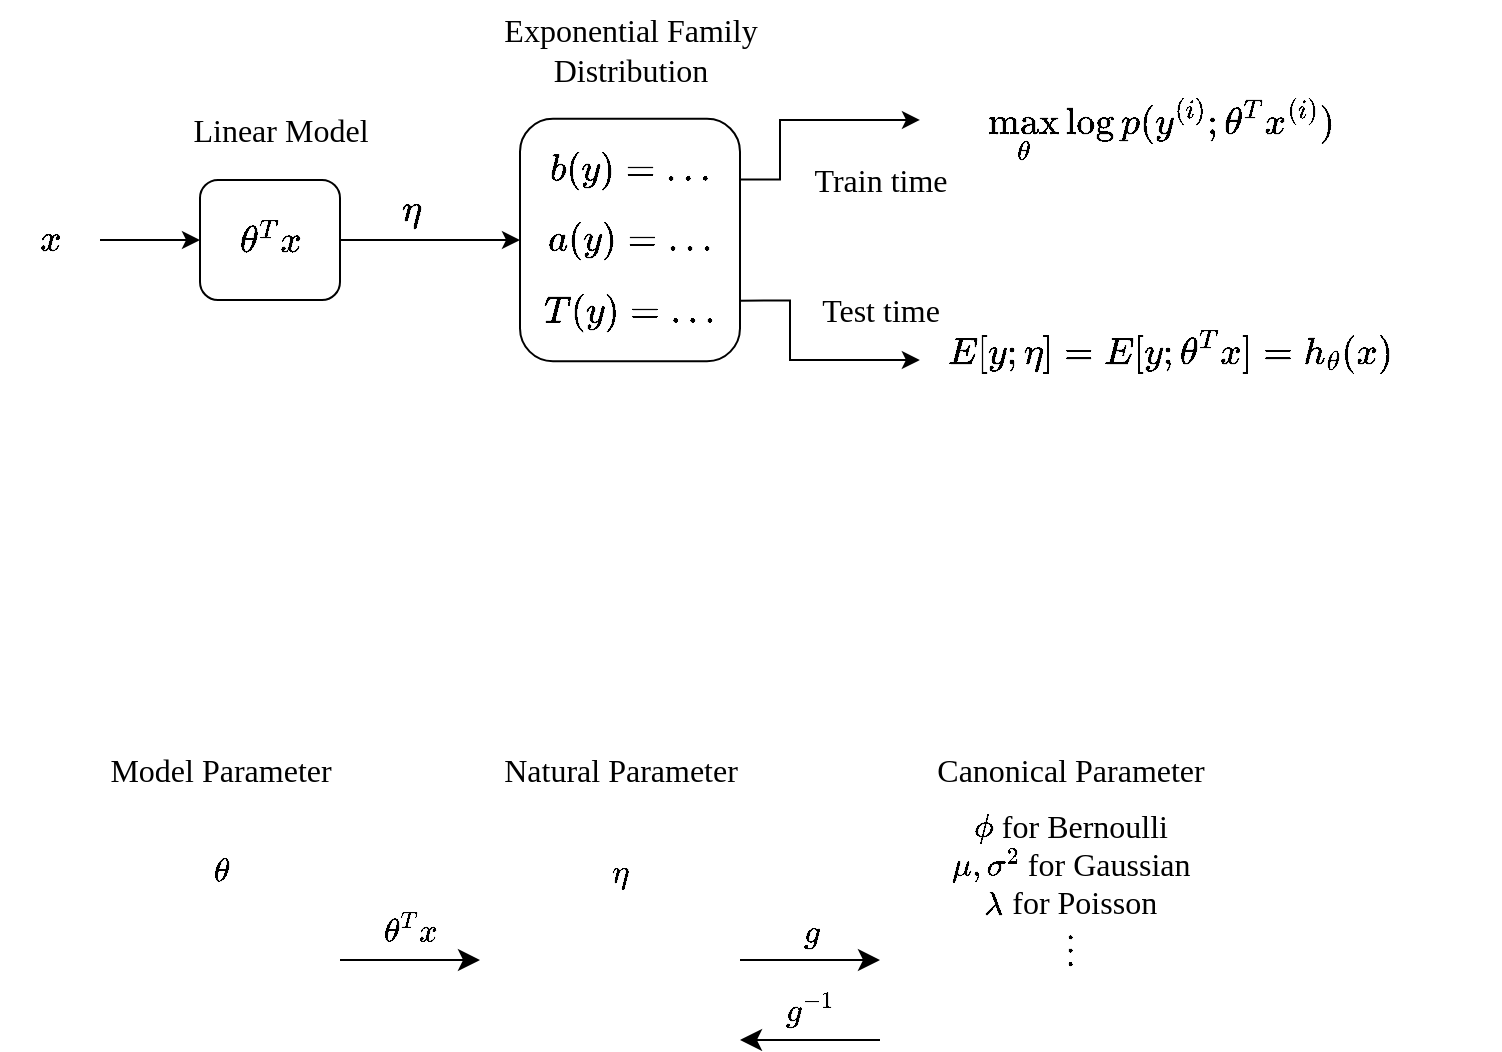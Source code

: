 <mxfile version="27.1.3">
  <diagram name="Page-1" id="8A-6LLFB2WcYGKclbAw4">
    <mxGraphModel dx="685" dy="774" grid="1" gridSize="10" guides="1" tooltips="1" connect="1" arrows="1" fold="1" page="1" pageScale="1" pageWidth="2336" pageHeight="1654" math="1" shadow="0">
      <root>
        <mxCell id="0" />
        <mxCell id="1" parent="0" />
        <mxCell id="QZK2HS5chqRn9Le4Sm2T-8" style="edgeStyle=orthogonalEdgeStyle;rounded=0;orthogonalLoop=1;jettySize=auto;html=1;exitX=1;exitY=0.5;exitDx=0;exitDy=0;entryX=0;entryY=0.5;entryDx=0;entryDy=0;" parent="1" source="QZK2HS5chqRn9Le4Sm2T-1" target="QZK2HS5chqRn9Le4Sm2T-5" edge="1">
          <mxGeometry relative="1" as="geometry" />
        </mxCell>
        <mxCell id="QZK2HS5chqRn9Le4Sm2T-1" value="&lt;font style=&quot;font-size: 16px;&quot;&gt;\(\theta^T x\)&lt;/font&gt;" style="rounded=1;whiteSpace=wrap;html=1;" parent="1" vertex="1">
          <mxGeometry x="450" y="270" width="70" height="60" as="geometry" />
        </mxCell>
        <mxCell id="QZK2HS5chqRn9Le4Sm2T-2" value="&lt;font face=&quot;Georgia&quot; style=&quot;font-size: 16px;&quot;&gt;Linear Model&lt;/font&gt;" style="text;html=1;align=center;verticalAlign=middle;resizable=0;points=[];autosize=1;strokeColor=none;fillColor=none;" parent="1" vertex="1">
          <mxGeometry x="430" y="230" width="120" height="30" as="geometry" />
        </mxCell>
        <mxCell id="QZK2HS5chqRn9Le4Sm2T-4" value="" style="edgeStyle=orthogonalEdgeStyle;rounded=0;orthogonalLoop=1;jettySize=auto;html=1;" parent="1" source="QZK2HS5chqRn9Le4Sm2T-3" target="QZK2HS5chqRn9Le4Sm2T-1" edge="1">
          <mxGeometry relative="1" as="geometry" />
        </mxCell>
        <mxCell id="QZK2HS5chqRn9Le4Sm2T-3" value="&lt;font style=&quot;font-size: 16px;&quot;&gt;\(x\)&lt;/font&gt;" style="text;html=1;align=center;verticalAlign=middle;resizable=0;points=[];autosize=1;strokeColor=none;fillColor=none;" parent="1" vertex="1">
          <mxGeometry x="350" y="285" width="50" height="30" as="geometry" />
        </mxCell>
        <mxCell id="QZK2HS5chqRn9Le4Sm2T-5" value="&lt;span style=&quot;font-size: 16px;&quot;&gt;\[b(y)=\dots \]&lt;/span&gt;&lt;div&gt;&lt;span style=&quot;font-size: 16px;&quot;&gt;\[a(y)= \dots\]&lt;/span&gt;&lt;/div&gt;&lt;div&gt;&lt;span style=&quot;font-size: 16px;&quot;&gt;\[T(y)=\dots \]&lt;/span&gt;&lt;/div&gt;" style="rounded=1;whiteSpace=wrap;html=1;" parent="1" vertex="1">
          <mxGeometry x="610" y="239.38" width="110" height="121.25" as="geometry" />
        </mxCell>
        <mxCell id="QZK2HS5chqRn9Le4Sm2T-6" value="&lt;font face=&quot;Georgia&quot;&gt;&lt;font style=&quot;font-size: 16px;&quot;&gt;Exponential&amp;nbsp;&lt;/font&gt;&lt;span style=&quot;font-size: 16px; background-color: transparent; color: light-dark(rgb(0, 0, 0), rgb(255, 255, 255));&quot;&gt;Family&lt;/span&gt;&lt;/font&gt;&lt;div&gt;&lt;font face=&quot;Georgia&quot; style=&quot;font-size: 16px;&quot;&gt;Distribution&lt;/font&gt;&lt;/div&gt;" style="text;html=1;align=center;verticalAlign=middle;resizable=0;points=[];autosize=1;strokeColor=none;fillColor=none;" parent="1" vertex="1">
          <mxGeometry x="585" y="180" width="160" height="50" as="geometry" />
        </mxCell>
        <mxCell id="QZK2HS5chqRn9Le4Sm2T-9" value="&lt;font style=&quot;font-size: 16px;&quot;&gt;\(\eta\)&lt;/font&gt;" style="text;html=1;align=center;verticalAlign=middle;resizable=0;points=[];autosize=1;strokeColor=none;fillColor=none;" parent="1" vertex="1">
          <mxGeometry x="520" y="270" width="70" height="30" as="geometry" />
        </mxCell>
        <mxCell id="QZK2HS5chqRn9Le4Sm2T-10" value="&lt;span style=&quot;font-size: 16px;&quot;&gt;\[E[y; \eta] = E[y;\theta^T x] = h_{\theta}(x)\]&lt;/span&gt;" style="text;html=1;align=center;verticalAlign=middle;resizable=0;points=[];autosize=1;strokeColor=none;fillColor=none;" parent="1" vertex="1">
          <mxGeometry x="770" y="340" width="330" height="30" as="geometry" />
        </mxCell>
        <mxCell id="QZK2HS5chqRn9Le4Sm2T-12" value="&lt;span style=&quot;font-size: 16px;&quot;&gt;\[\max_{\theta} \log p(y^{(i)}; \theta^T x^{(i)})\]&lt;/span&gt;" style="text;html=1;align=center;verticalAlign=middle;resizable=0;points=[];autosize=1;strokeColor=none;fillColor=none;" parent="1" vertex="1">
          <mxGeometry x="760" y="230" width="340" height="30" as="geometry" />
        </mxCell>
        <mxCell id="QZK2HS5chqRn9Le4Sm2T-14" style="edgeStyle=orthogonalEdgeStyle;rounded=0;orthogonalLoop=1;jettySize=auto;html=1;exitX=1;exitY=0.25;exitDx=0;exitDy=0;entryX=0.147;entryY=0.333;entryDx=0;entryDy=0;entryPerimeter=0;" parent="1" source="QZK2HS5chqRn9Le4Sm2T-5" target="QZK2HS5chqRn9Le4Sm2T-12" edge="1">
          <mxGeometry relative="1" as="geometry" />
        </mxCell>
        <mxCell id="QZK2HS5chqRn9Le4Sm2T-15" style="edgeStyle=orthogonalEdgeStyle;rounded=0;orthogonalLoop=1;jettySize=auto;html=1;exitX=1;exitY=0.75;exitDx=0;exitDy=0;entryX=0.121;entryY=0.667;entryDx=0;entryDy=0;entryPerimeter=0;" parent="1" source="QZK2HS5chqRn9Le4Sm2T-5" target="QZK2HS5chqRn9Le4Sm2T-10" edge="1">
          <mxGeometry relative="1" as="geometry" />
        </mxCell>
        <mxCell id="trUEBuKFNFZ4emK2jnDp-1" value="&lt;font face=&quot;Georgia&quot;&gt;&lt;span style=&quot;font-size: 16px;&quot;&gt;Train time&lt;/span&gt;&lt;/font&gt;" style="text;html=1;align=center;verticalAlign=middle;resizable=0;points=[];autosize=1;strokeColor=none;fillColor=none;" parent="1" vertex="1">
          <mxGeometry x="740" y="255" width="100" height="30" as="geometry" />
        </mxCell>
        <mxCell id="trUEBuKFNFZ4emK2jnDp-2" value="&lt;font face=&quot;Georgia&quot;&gt;&lt;span style=&quot;font-size: 16px;&quot;&gt;Test time&lt;/span&gt;&lt;/font&gt;" style="text;html=1;align=center;verticalAlign=middle;resizable=0;points=[];autosize=1;strokeColor=none;fillColor=none;" parent="1" vertex="1">
          <mxGeometry x="745" y="320" width="90" height="30" as="geometry" />
        </mxCell>
        <mxCell id="VYGOPqRtyjgqU6BpG3Kb-12" value="&lt;font face=&quot;Georgia&quot; style=&quot;font-size: 16px;&quot;&gt;Model Parameter&lt;/font&gt;" style="text;html=1;align=center;verticalAlign=middle;resizable=0;points=[];autosize=1;strokeColor=none;fillColor=none;" vertex="1" parent="1">
          <mxGeometry x="385" y="550" width="150" height="30" as="geometry" />
        </mxCell>
        <mxCell id="VYGOPqRtyjgqU6BpG3Kb-13" value="&lt;font face=&quot;Georgia&quot; style=&quot;font-size: 16px;&quot;&gt;\[\theta\]&lt;/font&gt;" style="text;html=1;align=center;verticalAlign=middle;resizable=0;points=[];autosize=1;strokeColor=none;fillColor=none;" vertex="1" parent="1">
          <mxGeometry x="415" y="600" width="90" height="30" as="geometry" />
        </mxCell>
        <mxCell id="VYGOPqRtyjgqU6BpG3Kb-14" value="&lt;font face=&quot;Georgia&quot; style=&quot;font-size: 16px;&quot;&gt;Natural Parameter&lt;/font&gt;" style="text;html=1;align=center;verticalAlign=middle;resizable=0;points=[];autosize=1;strokeColor=none;fillColor=none;" vertex="1" parent="1">
          <mxGeometry x="580" y="550" width="160" height="30" as="geometry" />
        </mxCell>
        <mxCell id="VYGOPqRtyjgqU6BpG3Kb-15" value="&lt;font face=&quot;Georgia&quot; style=&quot;font-size: 16px;&quot;&gt;\[\eta\]&lt;/font&gt;" style="text;html=1;align=center;verticalAlign=middle;resizable=0;points=[];autosize=1;strokeColor=none;fillColor=none;" vertex="1" parent="1">
          <mxGeometry x="620" y="600" width="80" height="30" as="geometry" />
        </mxCell>
        <mxCell id="VYGOPqRtyjgqU6BpG3Kb-16" value="&lt;font face=&quot;Georgia&quot; style=&quot;font-size: 16px;&quot;&gt;Canonical Parameter&lt;/font&gt;" style="text;html=1;align=center;verticalAlign=middle;resizable=0;points=[];autosize=1;strokeColor=none;fillColor=none;" vertex="1" parent="1">
          <mxGeometry x="800" y="550" width="170" height="30" as="geometry" />
        </mxCell>
        <mxCell id="VYGOPqRtyjgqU6BpG3Kb-17" value="&lt;font face=&quot;Georgia&quot; style=&quot;font-size: 16px;&quot;&gt;\(\phi\) for Bernoulli&lt;/font&gt;&lt;div&gt;&lt;span style=&quot;font-family: Georgia; font-size: 16px;&quot;&gt;\(\mu, \sigma^2\) for Gaussian&lt;/span&gt;&lt;/div&gt;&lt;div&gt;&lt;span style=&quot;font-family: Georgia; font-size: 16px;&quot;&gt;\(\lambda\) for Poisson&lt;/span&gt;&lt;/div&gt;&lt;div&gt;&lt;font face=&quot;Georgia&quot;&gt;&lt;span style=&quot;font-size: 16px;&quot;&gt;\(\vdots\)&lt;/span&gt;&lt;/font&gt;&lt;/div&gt;" style="text;html=1;align=center;verticalAlign=middle;resizable=0;points=[];autosize=1;strokeColor=none;fillColor=none;" vertex="1" parent="1">
          <mxGeometry x="760" y="580" width="250" height="90" as="geometry" />
        </mxCell>
        <mxCell id="VYGOPqRtyjgqU6BpG3Kb-18" value="" style="endArrow=classic;html=1;rounded=0;fontSize=12;startSize=8;endSize=8;curved=1;" edge="1" parent="1">
          <mxGeometry width="50" height="50" relative="1" as="geometry">
            <mxPoint x="520" y="660" as="sourcePoint" />
            <mxPoint x="590" y="660" as="targetPoint" />
          </mxGeometry>
        </mxCell>
        <mxCell id="VYGOPqRtyjgqU6BpG3Kb-19" value="" style="endArrow=classic;html=1;rounded=0;fontSize=12;startSize=8;endSize=8;curved=1;" edge="1" parent="1">
          <mxGeometry width="50" height="50" relative="1" as="geometry">
            <mxPoint x="720" y="660" as="sourcePoint" />
            <mxPoint x="790" y="660" as="targetPoint" />
          </mxGeometry>
        </mxCell>
        <mxCell id="VYGOPqRtyjgqU6BpG3Kb-20" value="" style="endArrow=classic;html=1;rounded=0;fontSize=12;startSize=8;endSize=8;curved=1;" edge="1" parent="1">
          <mxGeometry width="50" height="50" relative="1" as="geometry">
            <mxPoint x="790" y="700" as="sourcePoint" />
            <mxPoint x="720" y="700" as="targetPoint" />
          </mxGeometry>
        </mxCell>
        <mxCell id="VYGOPqRtyjgqU6BpG3Kb-21" value="&lt;font face=&quot;Georgia&quot; style=&quot;font-size: 16px;&quot;&gt;\[\theta^T x\]&lt;/font&gt;" style="text;html=1;align=center;verticalAlign=middle;resizable=0;points=[];autosize=1;strokeColor=none;fillColor=none;" vertex="1" parent="1">
          <mxGeometry x="490" y="630" width="130" height="30" as="geometry" />
        </mxCell>
        <mxCell id="VYGOPqRtyjgqU6BpG3Kb-22" value="&lt;font face=&quot;Georgia&quot; style=&quot;font-size: 16px;&quot;&gt;\[g\]&lt;/font&gt;" style="text;html=1;align=center;verticalAlign=middle;resizable=0;points=[];autosize=1;strokeColor=none;fillColor=none;" vertex="1" parent="1">
          <mxGeometry x="725" y="630" width="60" height="30" as="geometry" />
        </mxCell>
        <mxCell id="VYGOPqRtyjgqU6BpG3Kb-24" value="&lt;font face=&quot;Georgia&quot; style=&quot;font-size: 16px;&quot;&gt;\[g^{-1}\]&lt;/font&gt;" style="text;html=1;align=center;verticalAlign=middle;resizable=0;points=[];autosize=1;strokeColor=none;fillColor=none;" vertex="1" parent="1">
          <mxGeometry x="705" y="670" width="100" height="30" as="geometry" />
        </mxCell>
      </root>
    </mxGraphModel>
  </diagram>
</mxfile>

